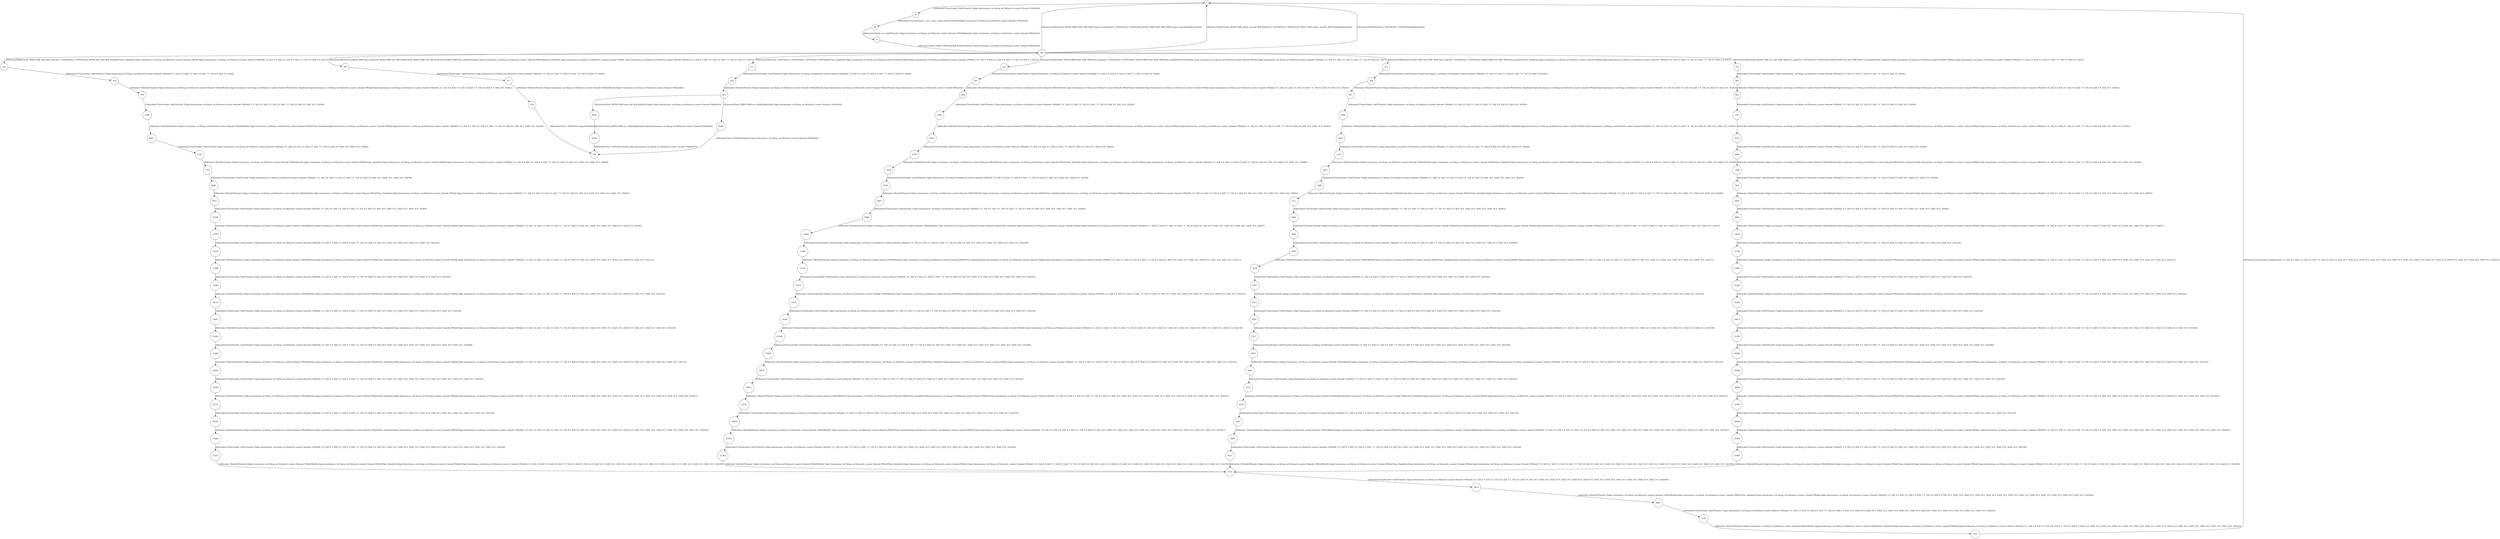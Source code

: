digraph G {
  0 [shape=circle, ];
  11 [shape=circle, ];
  20 [shape=circle, ];
  77 [shape=circle, ];
  169 [shape=circle, ];
  248 [shape=circle, ];
  303 [shape=circle, ];
  306 [shape=circle, ];
  311 [shape=circle, ];
  312 [shape=circle, ];
  313 [shape=circle, ];
  315 [shape=circle, ];
  464 [shape=circle, ];
  554 [shape=circle, ];
  557 [shape=circle, ];
  562 [shape=circle, ];
  563 [shape=circle, ];
  564 [shape=circle, ];
  661 [shape=circle, ];
  662 [shape=circle, ];
  783 [shape=circle, ];
  818 [shape=circle, ];
  855 [shape=circle, ];
  888 [shape=circle, ];
  1094 [shape=circle, ];
  1113 [shape=circle, ];
  1388 [shape=circle, ];
  1981 [shape=circle, ];
  2203 [shape=circle, ];
  2335 [shape=circle, ];
  2457 [shape=circle, ];
  2589 [shape=circle, ];
  2711 [shape=circle, ];
  2843 [shape=circle, ];
  2965 [shape=circle, ];
  3097 [shape=circle, ];
  3219 [shape=circle, ];
  3351 [shape=circle, ];
  3473 [shape=circle, ];
  3605 [shape=circle, ];
  3727 [shape=circle, ];
  3859 [shape=circle, ];
  3981 [shape=circle, ];
  4113 [shape=circle, ];
  4235 [shape=circle, ];
  4367 [shape=circle, ];
  4489 [shape=circle, ];
  4621 [shape=circle, ];
  4743 [shape=circle, ];
  4875 [shape=circle, ];
  4997 [shape=circle, ];
  5129 [shape=circle, ];
  5251 [shape=circle, ];
  6541 [shape=circle, ];
  6574 [shape=circle, ];
  6607 [shape=circle, ];
  6729 [shape=circle, ];
  6959 [shape=circle, ];
  7189 [shape=circle, ];
  7414 [shape=circle, ];
  7446 [shape=circle, ];
  7478 [shape=circle, ];
  7620 [shape=circle, ];
  7843 [shape=circle, ];
  8066 [shape=circle, ];
  8284 [shape=circle, ];
  8289 [shape=circle, ];
  9467 [shape=circle, ];
  9499 [shape=circle, ];
  9531 [shape=circle, ];
  9688 [shape=circle, ];
  9942 [shape=circle, ];
  10196 [shape=circle, ];
  11974 [shape=circle, ];
  12006 [shape=circle, ];
  12038 [shape=circle, ];
  12210 [shape=circle, ];
  12495 [shape=circle, ];
  12780 [shape=circle, ];
  13064 [shape=circle, ];
  13096 [shape=circle, ];
  13128 [shape=circle, ];
  13300 [shape=circle, ];
  13585 [shape=circle, ];
  13870 [shape=circle, ];
  14151 [shape=circle, ];
  14183 [shape=circle, ];
  14215 [shape=circle, ];
  14387 [shape=circle, ];
  14672 [shape=circle, ];
  14957 [shape=circle, ];
  15262 [shape=circle, ];
  15294 [shape=circle, ];
  15326 [shape=circle, ];
  15498 [shape=circle, ];
  15783 [shape=circle, ];
  16068 [shape=circle, ];
  16351 [shape=circle, ];
  18505 [shape=circle, ];
  18537 [shape=circle, ];
  18569 [shape=circle, ];
  18756 [shape=circle, ];
  19072 [shape=circle, ];
  19388 [shape=circle, ];
  19725 [shape=circle, ];
  19757 [shape=circle, ];
  19789 [shape=circle, ];
  19976 [shape=circle, ];
  20292 [shape=circle, ];
  20608 [shape=circle, ];
  21002 [shape=circle, ];
  21034 [shape=circle, ];
  21066 [shape=circle, ];
  21253 [shape=circle, ];
  21569 [shape=circle, ];
  21885 [shape=circle, ];
  
  
  0 -> 11 [label="((IAttacker(CTimerEnable 3))(((OTime((k 16)(gie false)(umem_val 0)(reg_val 0)(timerA_counter 0)(mode UM))))()8))",
           ];
  11 -> 20 [label="((IAttacker(CCreateEncl(enc_s enc_e data_s data_e)))(((OTime((k 648)(gie true)(umem_val 0)(reg_val 0)(timerA_counter 0)(mode UM))))()18))",
            ];
  20 -> 77 [label="((IAttacker(CJmpIn enc_s))(((OTime((k 18)(gie true)(umem_val 0)(reg_val 0)(timerA_counter 0)(mode UM)))(OJmpIn((k 3)(gie true)(umem_val 0)(reg_val 0)(timerA_counter 2)(mode PM))))()23))",
            ];
  77 -> 169 [label="((IEnclave(CInst(I_CMP(S_IMM 0)(D_R(R 4)))))(((OTime((k 1)(gie true)(umem_val 0)(reg_val 0)(timerA_counter 3)(mode PM))))()24))",
             ];
  169 -> 0 [label="((IEnclave(CIfZ(((CInst(I_MOV(S_IMM 42)(D_AMP_MEM unprot_mem)))(CInst I_NOP))((CInst I_NOP)(CInst(I_MOV(S_IMM 42)(D_AMP_MEM unprot_mem)))))))((OReset)()24))",
            ];
  169 -> 0 [label="((IEnclave(CIfZ(((CInst(I_MOV(S_AMP unprot_mem)(D_R(R 8))))(CInst I_NOP))((CInst I_NOP)(CInst(I_MOV(S_AMP unprot_mem)(D_R(R 8))))))))((OReset)()24))",
            ];
  169 -> 0 [label="((IEnclave(CIfZ((CRst(CInst I_NOP))((CInst I_NOP)CRst))))((OReset)()24))",
            ];
  169 -> 303 [label="((IEnclave(CIfZ(((CInst(I_MOV(S_R(R 5))(D_R(R 5))))(CInst I_NOP))((CInst I_NOP)(CInst(I_MOV(S_R(R 5))(D_R(R 5))))))))(((OTime_Handle((k 3)(gie true)(umem_val 0)(reg_val 0)(timerA_counter 0)(mode PM))((k 9)(gie false)(umem_val 0)(reg_val 0)(timerA_counter 3)(mode UM))))((S_3 E_3)(S_4 E_4)(S_5 E_5)(S_6 E_6)(S_7 E_7)(S_8 E_8)(S_9 E_9))27))",
              ];
  169 -> 306 [label="((IEnclave(CIfZ(((CInst(I_JMP(S_IMM data_s)))(CInst(I_ADD(S_IMM 1)(D_R(R 4)))))((CInst(I_ADD(S_IMM 1)(D_R(R 4))))(CInst(I_JMP(S_IMM data_s)))))))(((OTime((k 2)(gie true)(umem_val 0)(reg_val 0)(timerA_counter 5)(mode PM)))(OJmpOut_Handle((k 3)(gie true)(umem_val 0)(reg_val 0)(timerA_counter 2)(mode UM))((k 7)(gie false)(umem_val 0)(reg_val 0)(timerA_counter 3)(mode UM))))((S_3 E_3)(S_4 E_4)(S_5 E_5)(S_6 E_6)(S_7 E_7)(S_8 E_8)(S_9 E_9))27))",
              ];
  169 -> 311 [label="((IEnclave(CIfZ(((CInst I_DINT)(CInst I_NOP))((CInst I_NOP)(CInst I_DINT)))))(((OTime_Handle((k 3)(gie true)(umem_val 0)(reg_val 0)(timerA_counter 0)(mode PM))((k 9)(gie false)(umem_val 0)(reg_val 0)(timerA_counter 3)(mode UM))))((S_3 E_3)(S_4 E_4)(S_5 E_5)(S_6 E_6)(S_7 E_7)(S_8 E_8)(S_9 E_9))27))",
              ];
  169 -> 312 [label="((IEnclave(CIfZ(((CInst(I_MOV(S_IMM 42)(D_AMP_MEM data_s)))(CInst I_NOP))((CInst I_NOP)(CInst(I_MOV(S_IMM 42)(D_AMP_MEM data_s)))))))(((OTime_Handle((k 7)(gie true)(umem_val 0)(reg_val 0)(timerA_counter 4)(mode PM))((k 5)(gie false)(umem_val 0)(reg_val 0)(timerA_counter 3)(mode UM))))((S_3 E_3)(S_4 E_4)(S_5 E_5)(S_6 E_6)(S_7 E_7)(S_8 E_8)(S_9 E_9))27))",
              ];
  169 -> 313 [label="((IEnclave(CIfZ(((CInst(I_ADD(S_IMM 1)(D_AMP_MEM data_s)))(CInst I_NOP))((CInst I_NOP)(CInst(I_ADD(S_IMM 1)(D_AMP_MEM data_s)))))))(((OTime_Handle((k 6)(gie true)(umem_val 0)(reg_val 0)(timerA_counter 3)(mode PM))((k 6)(gie false)(umem_val 0)(reg_val 0)(timerA_counter 3)(mode UM))))((S_3 E_3)(S_4 E_4)(S_5 E_5)(S_6 E_6)(S_7 E_7)(S_8 E_8)(S_9 E_9))27))",
              ];
  169 -> 315 [label="((IEnclave(CIfZ(((CInst(I_MOV(S_AMP enc_s)(D_AMP_MEM enc_s)))(CInst I_NOP))((CInst I_NOP)(CInst(I_MOV(S_AMP enc_s)(D_AMP_MEM enc_s)))))))(((OTime_Handle((k 9)(gie true)(umem_val 0)(reg_val 0)(timerA_counter 0)(mode PM))((k 3)(gie false)(umem_val 0)(reg_val 0)(timerA_counter 3)(mode UM))))((S_3 E_3)(S_4 E_4)(S_5 E_5)(S_6 E_6)(S_7 E_7)(S_8 E_8)(S_9 E_9))27))",
              ];
  303 -> 554 [label="((IAttacker(CTimerEnable 1))(((OTime((k 15)(gie false)(umem_val 0)(reg_val 0)(timerA_counter 0)(mode UM))))((S_3 E_3)(S_4 E_4)(S_5 E_5)(S_6 E_6)(S_7 E_7)(S_8 E_8)(S_9 E_9))36))",
              ];
  306 -> 557 [label="((IAttacker(CTimerEnable 1))(((OTime((k 15)(gie false)(umem_val 0)(reg_val 0)(timerA_counter 0)(mode UM))))((S_3 E_3)(S_4 E_4)(S_5 E_5)(S_6 E_6)(S_7 E_7)(S_8 E_8)(S_9 E_9))36))",
              ];
  311 -> 562 [label="((IAttacker(CTimerEnable 1))(((OTime((k 15)(gie false)(umem_val 0)(reg_val 0)(timerA_counter 0)(mode UM))))((S_3 E_3)(S_4 E_4)(S_5 E_5)(S_6 E_6)(S_7 E_7)(S_8 E_8)(S_9 E_9))36))",
              ];
  312 -> 563 [label="((IAttacker(CTimerEnable 1))(((OTime((k 15)(gie false)(umem_val 0)(reg_val 0)(timerA_counter 0)(mode UM))))((S_3 E_3)(S_4 E_4)(S_5 E_5)(S_6 E_6)(S_7 E_7)(S_8 E_8)(S_9 E_9))36))",
              ];
  313 -> 564 [label="((IAttacker(CTimerEnable 1))(((OTime((k 15)(gie false)(umem_val 0)(reg_val 0)(timerA_counter 0)(mode UM))))((S_3 E_3)(S_4 E_4)(S_5 E_5)(S_6 E_6)(S_7 E_7)(S_8 E_8)(S_9 E_9))36))",
              ];
  315 -> 464 [label="((IAttacker(CTimerEnable 1))(((OTime((k 15)(gie false)(umem_val 0)(reg_val 0)(timerA_counter 0)(mode UM))))((S_3 E_3)(S_4 E_4)(S_5 E_5)(S_6 E_6)(S_7 E_7)(S_8 E_8)(S_9 E_9))36))",
              ];
  464 -> 662 [label="((IAttacker CReti)(((OTime((k 14)(gie true)(umem_val 0)(reg_val 0)(timerA_counter 0)(mode UM)))(OReti((k 9)(gie true)(umem_val 0)(reg_val 0)(timerA_counter 0)(mode PM)))(OTime_Handle((k 0)(gie false)(umem_val 0)(reg_val 0)(timerA_counter 1)(mode PM))((k 3)(gie false)(umem_val 0)(reg_val 0)(timerA_counter 1)(mode UM))))((S_3 E_3)(S_4 E_4)(S_5 E_5)(S_6 E_6)(S_7 E_7)(S_8 E_8)(S_9 E_9)(S_16 E_16))41))",
              ];
  554 -> 783 [label="((IAttacker CReti)(((OTime((k 14)(gie true)(umem_val 0)(reg_val 0)(timerA_counter 0)(mode UM)))(OReti((k 3)(gie true)(umem_val 0)(reg_val 0)(timerA_counter 0)(mode PM)))(OTime_Handle((k 0)(gie false)(umem_val 0)(reg_val 0)(timerA_counter 1)(mode PM))((k 9)(gie false)(umem_val 0)(reg_val 0)(timerA_counter 1)(mode UM))))((S_3 E_3)(S_4 E_4)(S_5 E_5)(S_6 E_6)(S_7 E_7)(S_8 E_8)(S_9 E_9)(S_16 E_16))41))",
              ];
  557 -> 818 [label="((IAttacker CReti)(((OTime((k 14)(gie true)(umem_val 0)(reg_val 0)(timerA_counter 0)(mode UM)))(OReti((k 5)(gie true)(umem_val 0)(reg_val 0)(timerA_counter 0)(mode UM))))()40))",
              ];
  562 -> 855 [label="((IAttacker CReti)(((OTime((k 14)(gie true)(umem_val 0)(reg_val 0)(timerA_counter 0)(mode UM)))(OReti((k 3)(gie false)(umem_val 0)(reg_val 0)(timerA_counter 0)(mode PM)))(OTime((k 3)(gie false)(umem_val 0)(reg_val 0)(timerA_counter 1)(mode PM))))()42))",
              ];
  563 -> 888 [label="((IAttacker CReti)(((OTime((k 14)(gie true)(umem_val 0)(reg_val 0)(timerA_counter 0)(mode UM)))(OReti((k 7)(gie true)(umem_val 0)(reg_val 0)(timerA_counter 0)(mode PM)))(OTime_Handle((k 0)(gie false)(umem_val 0)(reg_val 0)(timerA_counter 1)(mode PM))((k 5)(gie false)(umem_val 0)(reg_val 0)(timerA_counter 1)(mode UM))))((S_3 E_3)(S_4 E_4)(S_5 E_5)(S_6 E_6)(S_7 E_7)(S_8 E_8)(S_9 E_9)(S_16 E_16))41))",
              ];
  564 -> 661 [label="((IAttacker CReti)(((OTime((k 14)(gie true)(umem_val 0)(reg_val 0)(timerA_counter 0)(mode UM)))(OReti((k 6)(gie true)(umem_val 0)(reg_val 0)(timerA_counter 1)(mode PM)))(OTime_Handle((k 0)(gie false)(umem_val 0)(reg_val 0)(timerA_counter 1)(mode PM))((k 6)(gie false)(umem_val 0)(reg_val 0)(timerA_counter 1)(mode UM))))((S_3 E_3)(S_4 E_4)(S_5 E_5)(S_6 E_6)(S_7 E_7)(S_8 E_8)(S_9 E_9)(S_16 E_16))41))",
              ];
  661 -> 1094 [label="((IAttacker(CTimerEnable 1))(((OTime((k 15)(gie false)(umem_val 0)(reg_val 0)(timerA_counter 0)(mode UM))))((S_3 E_3)(S_4 E_4)(S_5 E_5)(S_6 E_6)(S_7 E_7)(S_8 E_8)(S_9 E_9)(S_16 E_16))50))",
               ];
  662 -> 1113 [label="((IAttacker(CTimerEnable 1))(((OTime((k 15)(gie false)(umem_val 0)(reg_val 0)(timerA_counter 0)(mode UM))))((S_3 E_3)(S_4 E_4)(S_5 E_5)(S_6 E_6)(S_7 E_7)(S_8 E_8)(S_9 E_9)(S_16 E_16))50))",
               ];
  783 -> 1388 [label="((IAttacker(CTimerEnable 1))(((OTime((k 15)(gie false)(umem_val 0)(reg_val 0)(timerA_counter 0)(mode UM))))((S_3 E_3)(S_4 E_4)(S_5 E_5)(S_6 E_6)(S_7 E_7)(S_8 E_8)(S_9 E_9)(S_16 E_16))50))",
               ];
  818 -> 248 [label="((IAttacker(CInst I_NOP))((OUnsupported)()40))", ];
  855 -> 8284 [label="((IEnclave(CInst(I_MOV(S_AMP data_s)(D_R(R 4)))))(((OTime((k 3)(gie false)(umem_val 0)(reg_val 0)(timerA_counter 0)(mode PM))))()43))",
               ];
  855 -> 8289 [label="((IEnclave(CInst(I_JMP(S_IMM enc_e))))(((OJmpOut((k 3)(gie false)(umem_val 0)(reg_val 0)(timerA_counter 0)(mode UM))))()43))",
               ];
  888 -> 1981 [label="((IAttacker(CTimerEnable 1))(((OTime((k 15)(gie false)(umem_val 0)(reg_val 0)(timerA_counter 0)(mode UM))))((S_3 E_3)(S_4 E_4)(S_5 E_5)(S_6 E_6)(S_7 E_7)(S_8 E_8)(S_9 E_9)(S_16 E_16))50))",
               ];
  1094 -> 2203 [label="((IAttacker CReti)(((OTime((k 14)(gie true)(umem_val 0)(reg_val 0)(timerA_counter 0)(mode UM)))(OReti((k 6)(gie true)(umem_val 0)(reg_val 0)(timerA_counter 1)(mode PM)))(OTime_Handle((k 0)(gie false)(umem_val 0)(reg_val 0)(timerA_counter 1)(mode PM))((k 6)(gie false)(umem_val 0)(reg_val 0)(timerA_counter 1)(mode UM))))((S_3 E_3)(S_4 E_4)(S_5 E_5)(S_6 E_6)(S_7 E_7)(S_8 E_8)(S_9 E_9)(S_16 E_16)(S_16 E_16))55))",
                ];
  1113 -> 6574 [label="((IAttacker CReti)(((OTime((k 14)(gie true)(umem_val 0)(reg_val 0)(timerA_counter 0)(mode UM)))(OReti((k 9)(gie true)(umem_val 0)(reg_val 0)(timerA_counter 0)(mode PM)))(OTime_Handle((k 0)(gie false)(umem_val 0)(reg_val 0)(timerA_counter 1)(mode PM))((k 3)(gie false)(umem_val 0)(reg_val 0)(timerA_counter 1)(mode UM))))((S_3 E_3)(S_4 E_4)(S_5 E_5)(S_6 E_6)(S_7 E_7)(S_8 E_8)(S_9 E_9)(S_16 E_16)(S_16 E_16))55))",
                ];
  1388 -> 6607 [label="((IAttacker CReti)(((OTime((k 14)(gie true)(umem_val 0)(reg_val 0)(timerA_counter 0)(mode UM)))(OReti((k 3)(gie true)(umem_val 0)(reg_val 0)(timerA_counter 0)(mode PM)))(OTime_Handle((k 0)(gie false)(umem_val 0)(reg_val 0)(timerA_counter 1)(mode PM))((k 9)(gie false)(umem_val 0)(reg_val 0)(timerA_counter 1)(mode UM))))((S_3 E_3)(S_4 E_4)(S_5 E_5)(S_6 E_6)(S_7 E_7)(S_8 E_8)(S_9 E_9)(S_16 E_16)(S_16 E_16))55))",
                ];
  1981 -> 6541 [label="((IAttacker CReti)(((OTime((k 14)(gie true)(umem_val 0)(reg_val 0)(timerA_counter 0)(mode UM)))(OReti((k 7)(gie true)(umem_val 0)(reg_val 0)(timerA_counter 0)(mode PM)))(OTime_Handle((k 0)(gie false)(umem_val 0)(reg_val 0)(timerA_counter 1)(mode PM))((k 5)(gie false)(umem_val 0)(reg_val 0)(timerA_counter 1)(mode UM))))((S_3 E_3)(S_4 E_4)(S_5 E_5)(S_6 E_6)(S_7 E_7)(S_8 E_8)(S_9 E_9)(S_16 E_16)(S_16 E_16))55))",
                ];
  2203 -> 2335 [label="((IAttacker(CTimerEnable 1))(((OTime((k 15)(gie false)(umem_val 0)(reg_val 0)(timerA_counter 0)(mode UM))))((S_3 E_3)(S_4 E_4)(S_5 E_5)(S_6 E_6)(S_7 E_7)(S_8 E_8)(S_9 E_9)(S_16 E_16)(S_16 E_16))64))",
                ];
  2335 -> 2457 [label="((IAttacker CReti)(((OTime((k 14)(gie true)(umem_val 0)(reg_val 0)(timerA_counter 0)(mode UM)))(OReti((k 6)(gie true)(umem_val 0)(reg_val 0)(timerA_counter 1)(mode PM)))(OTime_Handle((k 0)(gie false)(umem_val 0)(reg_val 0)(timerA_counter 1)(mode PM))((k 6)(gie false)(umem_val 0)(reg_val 0)(timerA_counter 1)(mode UM))))((S_3 E_3)(S_4 E_4)(S_5 E_5)(S_6 E_6)(S_7 E_7)(S_8 E_8)(S_9 E_9)(S_16 E_16)(S_16 E_16)(S_16 E_16))69))",
                ];
  2457 -> 2589 [label="((IAttacker(CTimerEnable 1))(((OTime((k 15)(gie false)(umem_val 0)(reg_val 0)(timerA_counter 0)(mode UM))))((S_3 E_3)(S_4 E_4)(S_5 E_5)(S_6 E_6)(S_7 E_7)(S_8 E_8)(S_9 E_9)(S_16 E_16)(S_16 E_16)(S_16 E_16))78))",
                ];
  2589 -> 2711 [label="((IAttacker CReti)(((OTime((k 14)(gie true)(umem_val 0)(reg_val 0)(timerA_counter 0)(mode UM)))(OReti((k 6)(gie true)(umem_val 0)(reg_val 0)(timerA_counter 1)(mode PM)))(OTime_Handle((k 0)(gie false)(umem_val 0)(reg_val 0)(timerA_counter 1)(mode PM))((k 6)(gie false)(umem_val 0)(reg_val 0)(timerA_counter 1)(mode UM))))((S_3 E_3)(S_4 E_4)(S_5 E_5)(S_6 E_6)(S_7 E_7)(S_8 E_8)(S_9 E_9)(S_16 E_16)(S_16 E_16)(S_16 E_16)(S_16 E_16))83))",
                ];
  2711 -> 2843 [label="((IAttacker(CTimerEnable 1))(((OTime((k 15)(gie false)(umem_val 0)(reg_val 0)(timerA_counter 0)(mode UM))))((S_3 E_3)(S_4 E_4)(S_5 E_5)(S_6 E_6)(S_7 E_7)(S_8 E_8)(S_9 E_9)(S_16 E_16)(S_16 E_16)(S_16 E_16)(S_16 E_16))92))",
                ];
  2843 -> 2965 [label="((IAttacker CReti)(((OTime((k 14)(gie true)(umem_val 0)(reg_val 0)(timerA_counter 0)(mode UM)))(OReti((k 6)(gie true)(umem_val 0)(reg_val 0)(timerA_counter 1)(mode PM)))(OTime_Handle((k 0)(gie false)(umem_val 0)(reg_val 0)(timerA_counter 1)(mode PM))((k 6)(gie false)(umem_val 0)(reg_val 0)(timerA_counter 1)(mode UM))))((S_3 E_3)(S_4 E_4)(S_5 E_5)(S_6 E_6)(S_7 E_7)(S_8 E_8)(S_9 E_9)(S_16 E_16)(S_16 E_16)(S_16 E_16)(S_16 E_16)(S_16 E_16))97))",
                ];
  2965 -> 3097 [label="((IAttacker(CTimerEnable 1))(((OTime((k 15)(gie false)(umem_val 0)(reg_val 0)(timerA_counter 0)(mode UM))))((S_3 E_3)(S_4 E_4)(S_5 E_5)(S_6 E_6)(S_7 E_7)(S_8 E_8)(S_9 E_9)(S_16 E_16)(S_16 E_16)(S_16 E_16)(S_16 E_16)(S_16 E_16))106))",
                ];
  3097 -> 3219 [label="((IAttacker CReti)(((OTime((k 14)(gie true)(umem_val 0)(reg_val 0)(timerA_counter 0)(mode UM)))(OReti((k 6)(gie true)(umem_val 0)(reg_val 0)(timerA_counter 1)(mode PM)))(OTime_Handle((k 0)(gie false)(umem_val 0)(reg_val 0)(timerA_counter 1)(mode PM))((k 6)(gie false)(umem_val 0)(reg_val 0)(timerA_counter 1)(mode UM))))((S_3 E_3)(S_4 E_4)(S_5 E_5)(S_6 E_6)(S_7 E_7)(S_8 E_8)(S_9 E_9)(S_16 E_16)(S_16 E_16)(S_16 E_16)(S_16 E_16)(S_16 E_16)(S_16 E_16))111))",
                ];
  3219 -> 3351 [label="((IAttacker(CTimerEnable 1))(((OTime((k 15)(gie false)(umem_val 0)(reg_val 0)(timerA_counter 0)(mode UM))))((S_3 E_3)(S_4 E_4)(S_5 E_5)(S_6 E_6)(S_7 E_7)(S_8 E_8)(S_9 E_9)(S_16 E_16)(S_16 E_16)(S_16 E_16)(S_16 E_16)(S_16 E_16)(S_16 E_16))120))",
                ];
  3351 -> 3473 [label="((IAttacker CReti)(((OTime((k 14)(gie true)(umem_val 0)(reg_val 0)(timerA_counter 0)(mode UM)))(OReti((k 6)(gie true)(umem_val 0)(reg_val 0)(timerA_counter 1)(mode PM)))(OTime_Handle((k 0)(gie false)(umem_val 0)(reg_val 0)(timerA_counter 1)(mode PM))((k 6)(gie false)(umem_val 0)(reg_val 0)(timerA_counter 1)(mode UM))))((S_3 E_3)(S_4 E_4)(S_5 E_5)(S_6 E_6)(S_7 E_7)(S_8 E_8)(S_9 E_9)(S_16 E_16)(S_16 E_16)(S_16 E_16)(S_16 E_16)(S_16 E_16)(S_16 E_16)(S_16 E_16))125))",
                ];
  3473 -> 3605 [label="((IAttacker(CTimerEnable 1))(((OTime((k 15)(gie false)(umem_val 0)(reg_val 0)(timerA_counter 0)(mode UM))))((S_3 E_3)(S_4 E_4)(S_5 E_5)(S_6 E_6)(S_7 E_7)(S_8 E_8)(S_9 E_9)(S_16 E_16)(S_16 E_16)(S_16 E_16)(S_16 E_16)(S_16 E_16)(S_16 E_16)(S_16 E_16))134))",
                ];
  3605 -> 3727 [label="((IAttacker CReti)(((OTime((k 14)(gie true)(umem_val 0)(reg_val 0)(timerA_counter 0)(mode UM)))(OReti((k 6)(gie true)(umem_val 0)(reg_val 0)(timerA_counter 1)(mode PM)))(OTime_Handle((k 0)(gie false)(umem_val 0)(reg_val 0)(timerA_counter 1)(mode PM))((k 6)(gie false)(umem_val 0)(reg_val 0)(timerA_counter 1)(mode UM))))((S_3 E_3)(S_4 E_4)(S_5 E_5)(S_6 E_6)(S_7 E_7)(S_8 E_8)(S_9 E_9)(S_16 E_16)(S_16 E_16)(S_16 E_16)(S_16 E_16)(S_16 E_16)(S_16 E_16)(S_16 E_16)(S_16 E_16))139))",
                ];
  3727 -> 3859 [label="((IAttacker(CTimerEnable 1))(((OTime((k 15)(gie false)(umem_val 0)(reg_val 0)(timerA_counter 0)(mode UM))))((S_3 E_3)(S_4 E_4)(S_5 E_5)(S_6 E_6)(S_7 E_7)(S_8 E_8)(S_9 E_9)(S_16 E_16)(S_16 E_16)(S_16 E_16)(S_16 E_16)(S_16 E_16)(S_16 E_16)(S_16 E_16)(S_16 E_16))148))",
                ];
  3859 -> 3981 [label="((IAttacker CReti)(((OTime((k 14)(gie true)(umem_val 0)(reg_val 0)(timerA_counter 0)(mode UM)))(OReti((k 6)(gie true)(umem_val 0)(reg_val 0)(timerA_counter 1)(mode PM)))(OTime_Handle((k 0)(gie false)(umem_val 0)(reg_val 0)(timerA_counter 1)(mode PM))((k 6)(gie false)(umem_val 0)(reg_val 0)(timerA_counter 1)(mode UM))))((S_3 E_3)(S_4 E_4)(S_5 E_5)(S_6 E_6)(S_7 E_7)(S_8 E_8)(S_9 E_9)(S_16 E_16)(S_16 E_16)(S_16 E_16)(S_16 E_16)(S_16 E_16)(S_16 E_16)(S_16 E_16)(S_16 E_16)(S_16 E_16))153))",
                ];
  3981 -> 4113 [label="((IAttacker(CTimerEnable 1))(((OTime((k 15)(gie false)(umem_val 0)(reg_val 0)(timerA_counter 0)(mode UM))))((S_3 E_3)(S_4 E_4)(S_5 E_5)(S_6 E_6)(S_7 E_7)(S_8 E_8)(S_9 E_9)(S_16 E_16)(S_16 E_16)(S_16 E_16)(S_16 E_16)(S_16 E_16)(S_16 E_16)(S_16 E_16)(S_16 E_16)(S_16 E_16))162))",
                ];
  4113 -> 4235 [label="((IAttacker CReti)(((OTime((k 14)(gie true)(umem_val 0)(reg_val 0)(timerA_counter 0)(mode UM)))(OReti((k 6)(gie true)(umem_val 0)(reg_val 0)(timerA_counter 1)(mode PM)))(OTime_Handle((k 0)(gie false)(umem_val 0)(reg_val 0)(timerA_counter 1)(mode PM))((k 6)(gie false)(umem_val 0)(reg_val 0)(timerA_counter 1)(mode UM))))((S_3 E_3)(S_4 E_4)(S_5 E_5)(S_6 E_6)(S_7 E_7)(S_8 E_8)(S_9 E_9)(S_16 E_16)(S_16 E_16)(S_16 E_16)(S_16 E_16)(S_16 E_16)(S_16 E_16)(S_16 E_16)(S_16 E_16)(S_16 E_16)(S_16 E_16))167))",
                ];
  4235 -> 4367 [label="((IAttacker(CTimerEnable 1))(((OTime((k 15)(gie false)(umem_val 0)(reg_val 0)(timerA_counter 0)(mode UM))))((S_3 E_3)(S_4 E_4)(S_5 E_5)(S_6 E_6)(S_7 E_7)(S_8 E_8)(S_9 E_9)(S_16 E_16)(S_16 E_16)(S_16 E_16)(S_16 E_16)(S_16 E_16)(S_16 E_16)(S_16 E_16)(S_16 E_16)(S_16 E_16)(S_16 E_16))176))",
                ];
  4367 -> 4489 [label="((IAttacker CReti)(((OTime((k 14)(gie true)(umem_val 0)(reg_val 0)(timerA_counter 0)(mode UM)))(OReti((k 6)(gie true)(umem_val 0)(reg_val 0)(timerA_counter 1)(mode PM)))(OTime_Handle((k 0)(gie false)(umem_val 0)(reg_val 0)(timerA_counter 1)(mode PM))((k 6)(gie false)(umem_val 0)(reg_val 0)(timerA_counter 1)(mode UM))))((S_3 E_3)(S_4 E_4)(S_5 E_5)(S_6 E_6)(S_7 E_7)(S_8 E_8)(S_9 E_9)(S_16 E_16)(S_16 E_16)(S_16 E_16)(S_16 E_16)(S_16 E_16)(S_16 E_16)(S_16 E_16)(S_16 E_16)(S_16 E_16)(S_16 E_16)(S_16 E_16))181))",
                ];
  4489 -> 4621 [label="((IAttacker(CTimerEnable 1))(((OTime((k 15)(gie false)(umem_val 0)(reg_val 0)(timerA_counter 0)(mode UM))))((S_3 E_3)(S_4 E_4)(S_5 E_5)(S_6 E_6)(S_7 E_7)(S_8 E_8)(S_9 E_9)(S_16 E_16)(S_16 E_16)(S_16 E_16)(S_16 E_16)(S_16 E_16)(S_16 E_16)(S_16 E_16)(S_16 E_16)(S_16 E_16)(S_16 E_16)(S_16 E_16))190))",
                ];
  4621 -> 4743 [label="((IAttacker CReti)(((OTime((k 14)(gie true)(umem_val 0)(reg_val 0)(timerA_counter 0)(mode UM)))(OReti((k 6)(gie true)(umem_val 0)(reg_val 0)(timerA_counter 1)(mode PM)))(OTime_Handle((k 0)(gie false)(umem_val 0)(reg_val 0)(timerA_counter 1)(mode PM))((k 6)(gie false)(umem_val 0)(reg_val 0)(timerA_counter 1)(mode UM))))((S_3 E_3)(S_4 E_4)(S_5 E_5)(S_6 E_6)(S_7 E_7)(S_8 E_8)(S_9 E_9)(S_16 E_16)(S_16 E_16)(S_16 E_16)(S_16 E_16)(S_16 E_16)(S_16 E_16)(S_16 E_16)(S_16 E_16)(S_16 E_16)(S_16 E_16)(S_16 E_16)(S_16 E_16))195))",
                ];
  4743 -> 4875 [label="((IAttacker(CTimerEnable 1))(((OTime((k 15)(gie false)(umem_val 0)(reg_val 0)(timerA_counter 0)(mode UM))))((S_3 E_3)(S_4 E_4)(S_5 E_5)(S_6 E_6)(S_7 E_7)(S_8 E_8)(S_9 E_9)(S_16 E_16)(S_16 E_16)(S_16 E_16)(S_16 E_16)(S_16 E_16)(S_16 E_16)(S_16 E_16)(S_16 E_16)(S_16 E_16)(S_16 E_16)(S_16 E_16)(S_16 E_16))204))",
                ];
  4875 -> 4997 [label="((IAttacker CReti)(((OTime((k 14)(gie true)(umem_val 0)(reg_val 0)(timerA_counter 0)(mode UM)))(OReti((k 6)(gie true)(umem_val 0)(reg_val 0)(timerA_counter 1)(mode PM)))(OTime_Handle((k 0)(gie false)(umem_val 0)(reg_val 0)(timerA_counter 1)(mode PM))((k 6)(gie false)(umem_val 0)(reg_val 0)(timerA_counter 1)(mode UM))))((S_3 E_3)(S_4 E_4)(S_5 E_5)(S_6 E_6)(S_7 E_7)(S_8 E_8)(S_9 E_9)(S_16 E_16)(S_16 E_16)(S_16 E_16)(S_16 E_16)(S_16 E_16)(S_16 E_16)(S_16 E_16)(S_16 E_16)(S_16 E_16)(S_16 E_16)(S_16 E_16)(S_16 E_16)(S_16 E_16))209))",
                ];
  4997 -> 5129 [label="((IAttacker(CTimerEnable 1))(((OTime((k 15)(gie false)(umem_val 0)(reg_val 0)(timerA_counter 0)(mode UM))))((S_3 E_3)(S_4 E_4)(S_5 E_5)(S_6 E_6)(S_7 E_7)(S_8 E_8)(S_9 E_9)(S_16 E_16)(S_16 E_16)(S_16 E_16)(S_16 E_16)(S_16 E_16)(S_16 E_16)(S_16 E_16)(S_16 E_16)(S_16 E_16)(S_16 E_16)(S_16 E_16)(S_16 E_16)(S_16 E_16))218))",
                ];
  5129 -> 5251 [label="((IAttacker CReti)(((OTime((k 14)(gie true)(umem_val 0)(reg_val 0)(timerA_counter 0)(mode UM)))(OReti((k 6)(gie true)(umem_val 0)(reg_val 0)(timerA_counter 1)(mode PM)))(OTime_Handle((k 0)(gie false)(umem_val 0)(reg_val 0)(timerA_counter 1)(mode PM))((k 6)(gie false)(umem_val 0)(reg_val 0)(timerA_counter 1)(mode UM))))((S_3 E_3)(S_4 E_4)(S_5 E_5)(S_6 E_6)(S_7 E_7)(S_8 E_8)(S_9 E_9)(S_16 E_16)(S_16 E_16)(S_16 E_16)(S_16 E_16)(S_16 E_16)(S_16 E_16)(S_16 E_16)(S_16 E_16)(S_16 E_16)(S_16 E_16)(S_16 E_16)(S_16 E_16)(S_16 E_16)(S_16 E_16))223))",
                ];
  5251 -> 0 [label="((IAttacker(CTimerEnable 1))((OReset)((S_3 E_3)(S_4 E_4)(S_5 E_5)(S_6 E_6)(S_7 E_7)(S_8 E_8)(S_9 E_9)(S_16 E_16)(S_16 E_16)(S_16 E_16)(S_16 E_16)(S_16 E_16)(S_16 E_16)(S_16 E_16)(S_16 E_16)(S_16 E_16)(S_16 E_16)(S_16 E_16)(S_16 E_16)(S_16 E_16)(S_16 E_16))223))",
             ];
  6541 -> 6729 [label="((IAttacker(CTimerEnable 1))(((OTime((k 15)(gie false)(umem_val 0)(reg_val 0)(timerA_counter 0)(mode UM))))((S_3 E_3)(S_4 E_4)(S_5 E_5)(S_6 E_6)(S_7 E_7)(S_8 E_8)(S_9 E_9)(S_16 E_16)(S_16 E_16))64))",
                ];
  6574 -> 6959 [label="((IAttacker(CTimerEnable 1))(((OTime((k 15)(gie false)(umem_val 0)(reg_val 0)(timerA_counter 0)(mode UM))))((S_3 E_3)(S_4 E_4)(S_5 E_5)(S_6 E_6)(S_7 E_7)(S_8 E_8)(S_9 E_9)(S_16 E_16)(S_16 E_16))64))",
                ];
  6607 -> 7189 [label="((IAttacker(CTimerEnable 1))(((OTime((k 15)(gie false)(umem_val 0)(reg_val 0)(timerA_counter 0)(mode UM))))((S_3 E_3)(S_4 E_4)(S_5 E_5)(S_6 E_6)(S_7 E_7)(S_8 E_8)(S_9 E_9)(S_16 E_16)(S_16 E_16))64))",
                ];
  6729 -> 7414 [label="((IAttacker CReti)(((OTime((k 14)(gie true)(umem_val 0)(reg_val 0)(timerA_counter 0)(mode UM)))(OReti((k 7)(gie true)(umem_val 0)(reg_val 0)(timerA_counter 0)(mode PM)))(OTime_Handle((k 0)(gie false)(umem_val 0)(reg_val 0)(timerA_counter 1)(mode PM))((k 5)(gie false)(umem_val 0)(reg_val 0)(timerA_counter 1)(mode UM))))((S_3 E_3)(S_4 E_4)(S_5 E_5)(S_6 E_6)(S_7 E_7)(S_8 E_8)(S_9 E_9)(S_16 E_16)(S_16 E_16)(S_16 E_16))69))",
                ];
  6959 -> 7446 [label="((IAttacker CReti)(((OTime((k 14)(gie true)(umem_val 0)(reg_val 0)(timerA_counter 0)(mode UM)))(OReti((k 9)(gie true)(umem_val 0)(reg_val 0)(timerA_counter 0)(mode PM)))(OTime_Handle((k 0)(gie false)(umem_val 0)(reg_val 0)(timerA_counter 1)(mode PM))((k 3)(gie false)(umem_val 0)(reg_val 0)(timerA_counter 1)(mode UM))))((S_3 E_3)(S_4 E_4)(S_5 E_5)(S_6 E_6)(S_7 E_7)(S_8 E_8)(S_9 E_9)(S_16 E_16)(S_16 E_16)(S_16 E_16))69))",
                ];
  7189 -> 7478 [label="((IAttacker CReti)(((OTime((k 14)(gie true)(umem_val 0)(reg_val 0)(timerA_counter 0)(mode UM)))(OReti((k 3)(gie true)(umem_val 0)(reg_val 0)(timerA_counter 0)(mode PM)))(OTime_Handle((k 0)(gie false)(umem_val 0)(reg_val 0)(timerA_counter 1)(mode PM))((k 9)(gie false)(umem_val 0)(reg_val 0)(timerA_counter 1)(mode UM))))((S_3 E_3)(S_4 E_4)(S_5 E_5)(S_6 E_6)(S_7 E_7)(S_8 E_8)(S_9 E_9)(S_16 E_16)(S_16 E_16)(S_16 E_16))69))",
                ];
  7414 -> 7620 [label="((IAttacker(CTimerEnable 1))(((OTime((k 15)(gie false)(umem_val 0)(reg_val 0)(timerA_counter 0)(mode UM))))((S_3 E_3)(S_4 E_4)(S_5 E_5)(S_6 E_6)(S_7 E_7)(S_8 E_8)(S_9 E_9)(S_16 E_16)(S_16 E_16)(S_16 E_16))78))",
                ];
  7446 -> 7843 [label="((IAttacker(CTimerEnable 1))(((OTime((k 15)(gie false)(umem_val 0)(reg_val 0)(timerA_counter 0)(mode UM))))((S_3 E_3)(S_4 E_4)(S_5 E_5)(S_6 E_6)(S_7 E_7)(S_8 E_8)(S_9 E_9)(S_16 E_16)(S_16 E_16)(S_16 E_16))78))",
                ];
  7478 -> 8066 [label="((IAttacker(CTimerEnable 1))(((OTime((k 15)(gie false)(umem_val 0)(reg_val 0)(timerA_counter 0)(mode UM))))((S_3 E_3)(S_4 E_4)(S_5 E_5)(S_6 E_6)(S_7 E_7)(S_8 E_8)(S_9 E_9)(S_16 E_16)(S_16 E_16)(S_16 E_16))78))",
                ];
  7620 -> 9467 [label="((IAttacker CReti)(((OTime((k 14)(gie true)(umem_val 0)(reg_val 0)(timerA_counter 0)(mode UM)))(OReti((k 7)(gie true)(umem_val 0)(reg_val 0)(timerA_counter 0)(mode PM)))(OTime_Handle((k 0)(gie false)(umem_val 0)(reg_val 0)(timerA_counter 1)(mode PM))((k 5)(gie false)(umem_val 0)(reg_val 0)(timerA_counter 1)(mode UM))))((S_3 E_3)(S_4 E_4)(S_5 E_5)(S_6 E_6)(S_7 E_7)(S_8 E_8)(S_9 E_9)(S_16 E_16)(S_16 E_16)(S_16 E_16)(S_16 E_16))83))",
                ];
  7843 -> 9499 [label="((IAttacker CReti)(((OTime((k 14)(gie true)(umem_val 0)(reg_val 0)(timerA_counter 0)(mode UM)))(OReti((k 9)(gie true)(umem_val 0)(reg_val 0)(timerA_counter 0)(mode PM)))(OTime_Handle((k 0)(gie false)(umem_val 0)(reg_val 0)(timerA_counter 1)(mode PM))((k 3)(gie false)(umem_val 0)(reg_val 0)(timerA_counter 1)(mode UM))))((S_3 E_3)(S_4 E_4)(S_5 E_5)(S_6 E_6)(S_7 E_7)(S_8 E_8)(S_9 E_9)(S_16 E_16)(S_16 E_16)(S_16 E_16)(S_16 E_16))83))",
                ];
  8066 -> 9531 [label="((IAttacker CReti)(((OTime((k 14)(gie true)(umem_val 0)(reg_val 0)(timerA_counter 0)(mode UM)))(OReti((k 3)(gie true)(umem_val 0)(reg_val 0)(timerA_counter 0)(mode PM)))(OTime_Handle((k 0)(gie false)(umem_val 0)(reg_val 0)(timerA_counter 1)(mode PM))((k 9)(gie false)(umem_val 0)(reg_val 0)(timerA_counter 1)(mode UM))))((S_3 E_3)(S_4 E_4)(S_5 E_5)(S_6 E_6)(S_7 E_7)(S_8 E_8)(S_9 E_9)(S_16 E_16)(S_16 E_16)(S_16 E_16)(S_16 E_16))83))",
                ];
  8284 -> 16351 [label="((IEnclave(CInst(I_JMP(S_IMM enc_e))))(((OJmpOut((k 3)(gie false)(umem_val 0)(reg_val 0)(timerA_counter 1)(mode UM))))()44))",
                 ];
  8289 -> 248 [label="((IAttacker(CInst I_NOP))(((OTime((k 1)(gie false)(umem_val 0)(reg_val 0)(timerA_counter 0)(mode UM))))()46))",
               ];
  9467 -> 9688 [label="((IAttacker(CTimerEnable 1))(((OTime((k 15)(gie false)(umem_val 0)(reg_val 0)(timerA_counter 0)(mode UM))))((S_3 E_3)(S_4 E_4)(S_5 E_5)(S_6 E_6)(S_7 E_7)(S_8 E_8)(S_9 E_9)(S_16 E_16)(S_16 E_16)(S_16 E_16)(S_16 E_16))92))",
                ];
  9499 -> 9942 [label="((IAttacker(CTimerEnable 1))(((OTime((k 15)(gie false)(umem_val 0)(reg_val 0)(timerA_counter 0)(mode UM))))((S_3 E_3)(S_4 E_4)(S_5 E_5)(S_6 E_6)(S_7 E_7)(S_8 E_8)(S_9 E_9)(S_16 E_16)(S_16 E_16)(S_16 E_16)(S_16 E_16))92))",
                ];
  9531 -> 10196 [label="((IAttacker(CTimerEnable 1))(((OTime((k 15)(gie false)(umem_val 0)(reg_val 0)(timerA_counter 0)(mode UM))))((S_3 E_3)(S_4 E_4)(S_5 E_5)(S_6 E_6)(S_7 E_7)(S_8 E_8)(S_9 E_9)(S_16 E_16)(S_16 E_16)(S_16 E_16)(S_16 E_16))92))",
                 ];
  9688 -> 12006 [label="((IAttacker CReti)(((OTime((k 14)(gie true)(umem_val 0)(reg_val 0)(timerA_counter 0)(mode UM)))(OReti((k 7)(gie true)(umem_val 0)(reg_val 0)(timerA_counter 0)(mode PM)))(OTime_Handle((k 0)(gie false)(umem_val 0)(reg_val 0)(timerA_counter 1)(mode PM))((k 5)(gie false)(umem_val 0)(reg_val 0)(timerA_counter 1)(mode UM))))((S_3 E_3)(S_4 E_4)(S_5 E_5)(S_6 E_6)(S_7 E_7)(S_8 E_8)(S_9 E_9)(S_16 E_16)(S_16 E_16)(S_16 E_16)(S_16 E_16)(S_16 E_16))97))",
                 ];
  9942 -> 12038 [label="((IAttacker CReti)(((OTime((k 14)(gie true)(umem_val 0)(reg_val 0)(timerA_counter 0)(mode UM)))(OReti((k 9)(gie true)(umem_val 0)(reg_val 0)(timerA_counter 0)(mode PM)))(OTime_Handle((k 0)(gie false)(umem_val 0)(reg_val 0)(timerA_counter 1)(mode PM))((k 3)(gie false)(umem_val 0)(reg_val 0)(timerA_counter 1)(mode UM))))((S_3 E_3)(S_4 E_4)(S_5 E_5)(S_6 E_6)(S_7 E_7)(S_8 E_8)(S_9 E_9)(S_16 E_16)(S_16 E_16)(S_16 E_16)(S_16 E_16)(S_16 E_16))97))",
                 ];
  10196 -> 11974 [label="((IAttacker CReti)(((OTime((k 14)(gie true)(umem_val 0)(reg_val 0)(timerA_counter 0)(mode UM)))(OReti((k 3)(gie true)(umem_val 0)(reg_val 0)(timerA_counter 0)(mode PM)))(OTime_Handle((k 0)(gie false)(umem_val 0)(reg_val 0)(timerA_counter 1)(mode PM))((k 9)(gie false)(umem_val 0)(reg_val 0)(timerA_counter 1)(mode UM))))((S_3 E_3)(S_4 E_4)(S_5 E_5)(S_6 E_6)(S_7 E_7)(S_8 E_8)(S_9 E_9)(S_16 E_16)(S_16 E_16)(S_16 E_16)(S_16 E_16)(S_16 E_16))97))",
                  ];
  11974 -> 12210 [label="((IAttacker(CTimerEnable 1))(((OTime((k 15)(gie false)(umem_val 0)(reg_val 0)(timerA_counter 0)(mode UM))))((S_3 E_3)(S_4 E_4)(S_5 E_5)(S_6 E_6)(S_7 E_7)(S_8 E_8)(S_9 E_9)(S_16 E_16)(S_16 E_16)(S_16 E_16)(S_16 E_16)(S_16 E_16))106))",
                  ];
  12006 -> 12495 [label="((IAttacker(CTimerEnable 1))(((OTime((k 15)(gie false)(umem_val 0)(reg_val 0)(timerA_counter 0)(mode UM))))((S_3 E_3)(S_4 E_4)(S_5 E_5)(S_6 E_6)(S_7 E_7)(S_8 E_8)(S_9 E_9)(S_16 E_16)(S_16 E_16)(S_16 E_16)(S_16 E_16)(S_16 E_16))106))",
                  ];
  12038 -> 12780 [label="((IAttacker(CTimerEnable 1))(((OTime((k 15)(gie false)(umem_val 0)(reg_val 0)(timerA_counter 0)(mode UM))))((S_3 E_3)(S_4 E_4)(S_5 E_5)(S_6 E_6)(S_7 E_7)(S_8 E_8)(S_9 E_9)(S_16 E_16)(S_16 E_16)(S_16 E_16)(S_16 E_16)(S_16 E_16))106))",
                  ];
  12210 -> 13096 [label="((IAttacker CReti)(((OTime((k 14)(gie true)(umem_val 0)(reg_val 0)(timerA_counter 0)(mode UM)))(OReti((k 3)(gie true)(umem_val 0)(reg_val 0)(timerA_counter 0)(mode PM)))(OTime_Handle((k 0)(gie false)(umem_val 0)(reg_val 0)(timerA_counter 1)(mode PM))((k 9)(gie false)(umem_val 0)(reg_val 0)(timerA_counter 1)(mode UM))))((S_3 E_3)(S_4 E_4)(S_5 E_5)(S_6 E_6)(S_7 E_7)(S_8 E_8)(S_9 E_9)(S_16 E_16)(S_16 E_16)(S_16 E_16)(S_16 E_16)(S_16 E_16)(S_16 E_16))111))",
                  ];
  12495 -> 13128 [label="((IAttacker CReti)(((OTime((k 14)(gie true)(umem_val 0)(reg_val 0)(timerA_counter 0)(mode UM)))(OReti((k 7)(gie true)(umem_val 0)(reg_val 0)(timerA_counter 0)(mode PM)))(OTime_Handle((k 0)(gie false)(umem_val 0)(reg_val 0)(timerA_counter 1)(mode PM))((k 5)(gie false)(umem_val 0)(reg_val 0)(timerA_counter 1)(mode UM))))((S_3 E_3)(S_4 E_4)(S_5 E_5)(S_6 E_6)(S_7 E_7)(S_8 E_8)(S_9 E_9)(S_16 E_16)(S_16 E_16)(S_16 E_16)(S_16 E_16)(S_16 E_16)(S_16 E_16))111))",
                  ];
  12780 -> 13064 [label="((IAttacker CReti)(((OTime((k 14)(gie true)(umem_val 0)(reg_val 0)(timerA_counter 0)(mode UM)))(OReti((k 9)(gie true)(umem_val 0)(reg_val 0)(timerA_counter 0)(mode PM)))(OTime_Handle((k 0)(gie false)(umem_val 0)(reg_val 0)(timerA_counter 1)(mode PM))((k 3)(gie false)(umem_val 0)(reg_val 0)(timerA_counter 1)(mode UM))))((S_3 E_3)(S_4 E_4)(S_5 E_5)(S_6 E_6)(S_7 E_7)(S_8 E_8)(S_9 E_9)(S_16 E_16)(S_16 E_16)(S_16 E_16)(S_16 E_16)(S_16 E_16)(S_16 E_16))111))",
                  ];
  13064 -> 13300 [label="((IAttacker(CTimerEnable 1))(((OTime((k 15)(gie false)(umem_val 0)(reg_val 0)(timerA_counter 0)(mode UM))))((S_3 E_3)(S_4 E_4)(S_5 E_5)(S_6 E_6)(S_7 E_7)(S_8 E_8)(S_9 E_9)(S_16 E_16)(S_16 E_16)(S_16 E_16)(S_16 E_16)(S_16 E_16)(S_16 E_16))120))",
                  ];
  13096 -> 13585 [label="((IAttacker(CTimerEnable 1))(((OTime((k 15)(gie false)(umem_val 0)(reg_val 0)(timerA_counter 0)(mode UM))))((S_3 E_3)(S_4 E_4)(S_5 E_5)(S_6 E_6)(S_7 E_7)(S_8 E_8)(S_9 E_9)(S_16 E_16)(S_16 E_16)(S_16 E_16)(S_16 E_16)(S_16 E_16)(S_16 E_16))120))",
                  ];
  13128 -> 13870 [label="((IAttacker(CTimerEnable 1))(((OTime((k 15)(gie false)(umem_val 0)(reg_val 0)(timerA_counter 0)(mode UM))))((S_3 E_3)(S_4 E_4)(S_5 E_5)(S_6 E_6)(S_7 E_7)(S_8 E_8)(S_9 E_9)(S_16 E_16)(S_16 E_16)(S_16 E_16)(S_16 E_16)(S_16 E_16)(S_16 E_16))120))",
                  ];
  13300 -> 14183 [label="((IAttacker CReti)(((OTime((k 14)(gie true)(umem_val 0)(reg_val 0)(timerA_counter 0)(mode UM)))(OReti((k 9)(gie true)(umem_val 0)(reg_val 0)(timerA_counter 0)(mode PM)))(OTime_Handle((k 0)(gie false)(umem_val 0)(reg_val 0)(timerA_counter 1)(mode PM))((k 3)(gie false)(umem_val 0)(reg_val 0)(timerA_counter 1)(mode UM))))((S_3 E_3)(S_4 E_4)(S_5 E_5)(S_6 E_6)(S_7 E_7)(S_8 E_8)(S_9 E_9)(S_16 E_16)(S_16 E_16)(S_16 E_16)(S_16 E_16)(S_16 E_16)(S_16 E_16)(S_16 E_16))125))",
                  ];
  13585 -> 14215 [label="((IAttacker CReti)(((OTime((k 14)(gie true)(umem_val 0)(reg_val 0)(timerA_counter 0)(mode UM)))(OReti((k 3)(gie true)(umem_val 0)(reg_val 0)(timerA_counter 0)(mode PM)))(OTime_Handle((k 0)(gie false)(umem_val 0)(reg_val 0)(timerA_counter 1)(mode PM))((k 9)(gie false)(umem_val 0)(reg_val 0)(timerA_counter 1)(mode UM))))((S_3 E_3)(S_4 E_4)(S_5 E_5)(S_6 E_6)(S_7 E_7)(S_8 E_8)(S_9 E_9)(S_16 E_16)(S_16 E_16)(S_16 E_16)(S_16 E_16)(S_16 E_16)(S_16 E_16)(S_16 E_16))125))",
                  ];
  13870 -> 14151 [label="((IAttacker CReti)(((OTime((k 14)(gie true)(umem_val 0)(reg_val 0)(timerA_counter 0)(mode UM)))(OReti((k 7)(gie true)(umem_val 0)(reg_val 0)(timerA_counter 0)(mode PM)))(OTime_Handle((k 0)(gie false)(umem_val 0)(reg_val 0)(timerA_counter 1)(mode PM))((k 5)(gie false)(umem_val 0)(reg_val 0)(timerA_counter 1)(mode UM))))((S_3 E_3)(S_4 E_4)(S_5 E_5)(S_6 E_6)(S_7 E_7)(S_8 E_8)(S_9 E_9)(S_16 E_16)(S_16 E_16)(S_16 E_16)(S_16 E_16)(S_16 E_16)(S_16 E_16)(S_16 E_16))125))",
                  ];
  14151 -> 14387 [label="((IAttacker(CTimerEnable 1))(((OTime((k 15)(gie false)(umem_val 0)(reg_val 0)(timerA_counter 0)(mode UM))))((S_3 E_3)(S_4 E_4)(S_5 E_5)(S_6 E_6)(S_7 E_7)(S_8 E_8)(S_9 E_9)(S_16 E_16)(S_16 E_16)(S_16 E_16)(S_16 E_16)(S_16 E_16)(S_16 E_16)(S_16 E_16))134))",
                  ];
  14183 -> 14672 [label="((IAttacker(CTimerEnable 1))(((OTime((k 15)(gie false)(umem_val 0)(reg_val 0)(timerA_counter 0)(mode UM))))((S_3 E_3)(S_4 E_4)(S_5 E_5)(S_6 E_6)(S_7 E_7)(S_8 E_8)(S_9 E_9)(S_16 E_16)(S_16 E_16)(S_16 E_16)(S_16 E_16)(S_16 E_16)(S_16 E_16)(S_16 E_16))134))",
                  ];
  14215 -> 14957 [label="((IAttacker(CTimerEnable 1))(((OTime((k 15)(gie false)(umem_val 0)(reg_val 0)(timerA_counter 0)(mode UM))))((S_3 E_3)(S_4 E_4)(S_5 E_5)(S_6 E_6)(S_7 E_7)(S_8 E_8)(S_9 E_9)(S_16 E_16)(S_16 E_16)(S_16 E_16)(S_16 E_16)(S_16 E_16)(S_16 E_16)(S_16 E_16))134))",
                  ];
  14387 -> 15294 [label="((IAttacker CReti)(((OTime((k 14)(gie true)(umem_val 0)(reg_val 0)(timerA_counter 0)(mode UM)))(OReti((k 7)(gie true)(umem_val 0)(reg_val 0)(timerA_counter 0)(mode PM)))(OTime_Handle((k 0)(gie false)(umem_val 0)(reg_val 0)(timerA_counter 1)(mode PM))((k 5)(gie false)(umem_val 0)(reg_val 0)(timerA_counter 1)(mode UM))))((S_3 E_3)(S_4 E_4)(S_5 E_5)(S_6 E_6)(S_7 E_7)(S_8 E_8)(S_9 E_9)(S_16 E_16)(S_16 E_16)(S_16 E_16)(S_16 E_16)(S_16 E_16)(S_16 E_16)(S_16 E_16)(S_16 E_16))139))",
                  ];
  14672 -> 15326 [label="((IAttacker CReti)(((OTime((k 14)(gie true)(umem_val 0)(reg_val 0)(timerA_counter 0)(mode UM)))(OReti((k 9)(gie true)(umem_val 0)(reg_val 0)(timerA_counter 0)(mode PM)))(OTime_Handle((k 0)(gie false)(umem_val 0)(reg_val 0)(timerA_counter 1)(mode PM))((k 3)(gie false)(umem_val 0)(reg_val 0)(timerA_counter 1)(mode UM))))((S_3 E_3)(S_4 E_4)(S_5 E_5)(S_6 E_6)(S_7 E_7)(S_8 E_8)(S_9 E_9)(S_16 E_16)(S_16 E_16)(S_16 E_16)(S_16 E_16)(S_16 E_16)(S_16 E_16)(S_16 E_16)(S_16 E_16))139))",
                  ];
  14957 -> 15262 [label="((IAttacker CReti)(((OTime((k 14)(gie true)(umem_val 0)(reg_val 0)(timerA_counter 0)(mode UM)))(OReti((k 3)(gie true)(umem_val 0)(reg_val 0)(timerA_counter 0)(mode PM)))(OTime_Handle((k 0)(gie false)(umem_val 0)(reg_val 0)(timerA_counter 1)(mode PM))((k 9)(gie false)(umem_val 0)(reg_val 0)(timerA_counter 1)(mode UM))))((S_3 E_3)(S_4 E_4)(S_5 E_5)(S_6 E_6)(S_7 E_7)(S_8 E_8)(S_9 E_9)(S_16 E_16)(S_16 E_16)(S_16 E_16)(S_16 E_16)(S_16 E_16)(S_16 E_16)(S_16 E_16)(S_16 E_16))139))",
                  ];
  15262 -> 15498 [label="((IAttacker(CTimerEnable 1))(((OTime((k 15)(gie false)(umem_val 0)(reg_val 0)(timerA_counter 0)(mode UM))))((S_3 E_3)(S_4 E_4)(S_5 E_5)(S_6 E_6)(S_7 E_7)(S_8 E_8)(S_9 E_9)(S_16 E_16)(S_16 E_16)(S_16 E_16)(S_16 E_16)(S_16 E_16)(S_16 E_16)(S_16 E_16)(S_16 E_16))148))",
                  ];
  15294 -> 15783 [label="((IAttacker(CTimerEnable 1))(((OTime((k 15)(gie false)(umem_val 0)(reg_val 0)(timerA_counter 0)(mode UM))))((S_3 E_3)(S_4 E_4)(S_5 E_5)(S_6 E_6)(S_7 E_7)(S_8 E_8)(S_9 E_9)(S_16 E_16)(S_16 E_16)(S_16 E_16)(S_16 E_16)(S_16 E_16)(S_16 E_16)(S_16 E_16)(S_16 E_16))148))",
                  ];
  15326 -> 16068 [label="((IAttacker(CTimerEnable 1))(((OTime((k 15)(gie false)(umem_val 0)(reg_val 0)(timerA_counter 0)(mode UM))))((S_3 E_3)(S_4 E_4)(S_5 E_5)(S_6 E_6)(S_7 E_7)(S_8 E_8)(S_9 E_9)(S_16 E_16)(S_16 E_16)(S_16 E_16)(S_16 E_16)(S_16 E_16)(S_16 E_16)(S_16 E_16)(S_16 E_16))148))",
                  ];
  15498 -> 18505 [label="((IAttacker CReti)(((OTime((k 14)(gie true)(umem_val 0)(reg_val 0)(timerA_counter 0)(mode UM)))(OReti((k 3)(gie true)(umem_val 0)(reg_val 0)(timerA_counter 0)(mode PM)))(OTime_Handle((k 0)(gie false)(umem_val 0)(reg_val 0)(timerA_counter 1)(mode PM))((k 9)(gie false)(umem_val 0)(reg_val 0)(timerA_counter 1)(mode UM))))((S_3 E_3)(S_4 E_4)(S_5 E_5)(S_6 E_6)(S_7 E_7)(S_8 E_8)(S_9 E_9)(S_16 E_16)(S_16 E_16)(S_16 E_16)(S_16 E_16)(S_16 E_16)(S_16 E_16)(S_16 E_16)(S_16 E_16)(S_16 E_16))153))",
                  ];
  15783 -> 18537 [label="((IAttacker CReti)(((OTime((k 14)(gie true)(umem_val 0)(reg_val 0)(timerA_counter 0)(mode UM)))(OReti((k 7)(gie true)(umem_val 0)(reg_val 0)(timerA_counter 0)(mode PM)))(OTime_Handle((k 0)(gie false)(umem_val 0)(reg_val 0)(timerA_counter 1)(mode PM))((k 5)(gie false)(umem_val 0)(reg_val 0)(timerA_counter 1)(mode UM))))((S_3 E_3)(S_4 E_4)(S_5 E_5)(S_6 E_6)(S_7 E_7)(S_8 E_8)(S_9 E_9)(S_16 E_16)(S_16 E_16)(S_16 E_16)(S_16 E_16)(S_16 E_16)(S_16 E_16)(S_16 E_16)(S_16 E_16)(S_16 E_16))153))",
                  ];
  16068 -> 18569 [label="((IAttacker CReti)(((OTime((k 14)(gie true)(umem_val 0)(reg_val 0)(timerA_counter 0)(mode UM)))(OReti((k 9)(gie true)(umem_val 0)(reg_val 0)(timerA_counter 0)(mode PM)))(OTime_Handle((k 0)(gie false)(umem_val 0)(reg_val 0)(timerA_counter 1)(mode PM))((k 3)(gie false)(umem_val 0)(reg_val 0)(timerA_counter 1)(mode UM))))((S_3 E_3)(S_4 E_4)(S_5 E_5)(S_6 E_6)(S_7 E_7)(S_8 E_8)(S_9 E_9)(S_16 E_16)(S_16 E_16)(S_16 E_16)(S_16 E_16)(S_16 E_16)(S_16 E_16)(S_16 E_16)(S_16 E_16)(S_16 E_16))153))",
                  ];
  16351 -> 248 [label="((IAttacker(CInst I_NOP))(((OTime((k 1)(gie false)(umem_val 0)(reg_val 0)(timerA_counter 1)(mode UM))))()47))",
                ];
  18505 -> 18756 [label="((IAttacker(CTimerEnable 1))(((OTime((k 15)(gie false)(umem_val 0)(reg_val 0)(timerA_counter 0)(mode UM))))((S_3 E_3)(S_4 E_4)(S_5 E_5)(S_6 E_6)(S_7 E_7)(S_8 E_8)(S_9 E_9)(S_16 E_16)(S_16 E_16)(S_16 E_16)(S_16 E_16)(S_16 E_16)(S_16 E_16)(S_16 E_16)(S_16 E_16)(S_16 E_16))162))",
                  ];
  18537 -> 19072 [label="((IAttacker(CTimerEnable 1))(((OTime((k 15)(gie false)(umem_val 0)(reg_val 0)(timerA_counter 0)(mode UM))))((S_3 E_3)(S_4 E_4)(S_5 E_5)(S_6 E_6)(S_7 E_7)(S_8 E_8)(S_9 E_9)(S_16 E_16)(S_16 E_16)(S_16 E_16)(S_16 E_16)(S_16 E_16)(S_16 E_16)(S_16 E_16)(S_16 E_16)(S_16 E_16))162))",
                  ];
  18569 -> 19388 [label="((IAttacker(CTimerEnable 1))(((OTime((k 15)(gie false)(umem_val 0)(reg_val 0)(timerA_counter 0)(mode UM))))((S_3 E_3)(S_4 E_4)(S_5 E_5)(S_6 E_6)(S_7 E_7)(S_8 E_8)(S_9 E_9)(S_16 E_16)(S_16 E_16)(S_16 E_16)(S_16 E_16)(S_16 E_16)(S_16 E_16)(S_16 E_16)(S_16 E_16)(S_16 E_16))162))",
                  ];
  18756 -> 19757 [label="((IAttacker CReti)(((OTime((k 14)(gie true)(umem_val 0)(reg_val 0)(timerA_counter 0)(mode UM)))(OReti((k 3)(gie true)(umem_val 0)(reg_val 0)(timerA_counter 0)(mode PM)))(OTime_Handle((k 0)(gie false)(umem_val 0)(reg_val 0)(timerA_counter 1)(mode PM))((k 9)(gie false)(umem_val 0)(reg_val 0)(timerA_counter 1)(mode UM))))((S_3 E_3)(S_4 E_4)(S_5 E_5)(S_6 E_6)(S_7 E_7)(S_8 E_8)(S_9 E_9)(S_16 E_16)(S_16 E_16)(S_16 E_16)(S_16 E_16)(S_16 E_16)(S_16 E_16)(S_16 E_16)(S_16 E_16)(S_16 E_16)(S_16 E_16))167))",
                  ];
  19072 -> 19725 [label="((IAttacker CReti)(((OTime((k 14)(gie true)(umem_val 0)(reg_val 0)(timerA_counter 0)(mode UM)))(OReti((k 7)(gie true)(umem_val 0)(reg_val 0)(timerA_counter 0)(mode PM)))(OTime_Handle((k 0)(gie false)(umem_val 0)(reg_val 0)(timerA_counter 1)(mode PM))((k 5)(gie false)(umem_val 0)(reg_val 0)(timerA_counter 1)(mode UM))))((S_3 E_3)(S_4 E_4)(S_5 E_5)(S_6 E_6)(S_7 E_7)(S_8 E_8)(S_9 E_9)(S_16 E_16)(S_16 E_16)(S_16 E_16)(S_16 E_16)(S_16 E_16)(S_16 E_16)(S_16 E_16)(S_16 E_16)(S_16 E_16)(S_16 E_16))167))",
                  ];
  19388 -> 19789 [label="((IAttacker CReti)(((OTime((k 14)(gie true)(umem_val 0)(reg_val 0)(timerA_counter 0)(mode UM)))(OReti((k 9)(gie true)(umem_val 0)(reg_val 0)(timerA_counter 0)(mode PM)))(OTime_Handle((k 0)(gie false)(umem_val 0)(reg_val 0)(timerA_counter 1)(mode PM))((k 3)(gie false)(umem_val 0)(reg_val 0)(timerA_counter 1)(mode UM))))((S_3 E_3)(S_4 E_4)(S_5 E_5)(S_6 E_6)(S_7 E_7)(S_8 E_8)(S_9 E_9)(S_16 E_16)(S_16 E_16)(S_16 E_16)(S_16 E_16)(S_16 E_16)(S_16 E_16)(S_16 E_16)(S_16 E_16)(S_16 E_16)(S_16 E_16))167))",
                  ];
  19725 -> 19976 [label="((IAttacker(CTimerEnable 1))(((OTime((k 15)(gie false)(umem_val 0)(reg_val 0)(timerA_counter 0)(mode UM))))((S_3 E_3)(S_4 E_4)(S_5 E_5)(S_6 E_6)(S_7 E_7)(S_8 E_8)(S_9 E_9)(S_16 E_16)(S_16 E_16)(S_16 E_16)(S_16 E_16)(S_16 E_16)(S_16 E_16)(S_16 E_16)(S_16 E_16)(S_16 E_16)(S_16 E_16))176))",
                  ];
  19757 -> 20292 [label="((IAttacker(CTimerEnable 1))(((OTime((k 15)(gie false)(umem_val 0)(reg_val 0)(timerA_counter 0)(mode UM))))((S_3 E_3)(S_4 E_4)(S_5 E_5)(S_6 E_6)(S_7 E_7)(S_8 E_8)(S_9 E_9)(S_16 E_16)(S_16 E_16)(S_16 E_16)(S_16 E_16)(S_16 E_16)(S_16 E_16)(S_16 E_16)(S_16 E_16)(S_16 E_16)(S_16 E_16))176))",
                  ];
  19789 -> 20608 [label="((IAttacker(CTimerEnable 1))(((OTime((k 15)(gie false)(umem_val 0)(reg_val 0)(timerA_counter 0)(mode UM))))((S_3 E_3)(S_4 E_4)(S_5 E_5)(S_6 E_6)(S_7 E_7)(S_8 E_8)(S_9 E_9)(S_16 E_16)(S_16 E_16)(S_16 E_16)(S_16 E_16)(S_16 E_16)(S_16 E_16)(S_16 E_16)(S_16 E_16)(S_16 E_16)(S_16 E_16))176))",
                  ];
  19976 -> 21034 [label="((IAttacker CReti)(((OTime((k 14)(gie true)(umem_val 0)(reg_val 0)(timerA_counter 0)(mode UM)))(OReti((k 7)(gie true)(umem_val 0)(reg_val 0)(timerA_counter 0)(mode PM)))(OTime_Handle((k 0)(gie false)(umem_val 0)(reg_val 0)(timerA_counter 1)(mode PM))((k 5)(gie false)(umem_val 0)(reg_val 0)(timerA_counter 1)(mode UM))))((S_3 E_3)(S_4 E_4)(S_5 E_5)(S_6 E_6)(S_7 E_7)(S_8 E_8)(S_9 E_9)(S_16 E_16)(S_16 E_16)(S_16 E_16)(S_16 E_16)(S_16 E_16)(S_16 E_16)(S_16 E_16)(S_16 E_16)(S_16 E_16)(S_16 E_16)(S_16 E_16))181))",
                  ];
  20292 -> 21002 [label="((IAttacker CReti)(((OTime((k 14)(gie true)(umem_val 0)(reg_val 0)(timerA_counter 0)(mode UM)))(OReti((k 3)(gie true)(umem_val 0)(reg_val 0)(timerA_counter 0)(mode PM)))(OTime_Handle((k 0)(gie false)(umem_val 0)(reg_val 0)(timerA_counter 1)(mode PM))((k 9)(gie false)(umem_val 0)(reg_val 0)(timerA_counter 1)(mode UM))))((S_3 E_3)(S_4 E_4)(S_5 E_5)(S_6 E_6)(S_7 E_7)(S_8 E_8)(S_9 E_9)(S_16 E_16)(S_16 E_16)(S_16 E_16)(S_16 E_16)(S_16 E_16)(S_16 E_16)(S_16 E_16)(S_16 E_16)(S_16 E_16)(S_16 E_16)(S_16 E_16))181))",
                  ];
  20608 -> 21066 [label="((IAttacker CReti)(((OTime((k 14)(gie true)(umem_val 0)(reg_val 0)(timerA_counter 0)(mode UM)))(OReti((k 9)(gie true)(umem_val 0)(reg_val 0)(timerA_counter 0)(mode PM)))(OTime_Handle((k 0)(gie false)(umem_val 0)(reg_val 0)(timerA_counter 1)(mode PM))((k 3)(gie false)(umem_val 0)(reg_val 0)(timerA_counter 1)(mode UM))))((S_3 E_3)(S_4 E_4)(S_5 E_5)(S_6 E_6)(S_7 E_7)(S_8 E_8)(S_9 E_9)(S_16 E_16)(S_16 E_16)(S_16 E_16)(S_16 E_16)(S_16 E_16)(S_16 E_16)(S_16 E_16)(S_16 E_16)(S_16 E_16)(S_16 E_16)(S_16 E_16))181))",
                  ];
  21002 -> 21253 [label="((IAttacker(CTimerEnable 1))(((OTime((k 15)(gie false)(umem_val 0)(reg_val 0)(timerA_counter 0)(mode UM))))((S_3 E_3)(S_4 E_4)(S_5 E_5)(S_6 E_6)(S_7 E_7)(S_8 E_8)(S_9 E_9)(S_16 E_16)(S_16 E_16)(S_16 E_16)(S_16 E_16)(S_16 E_16)(S_16 E_16)(S_16 E_16)(S_16 E_16)(S_16 E_16)(S_16 E_16)(S_16 E_16))190))",
                  ];
  21034 -> 21569 [label="((IAttacker(CTimerEnable 1))(((OTime((k 15)(gie false)(umem_val 0)(reg_val 0)(timerA_counter 0)(mode UM))))((S_3 E_3)(S_4 E_4)(S_5 E_5)(S_6 E_6)(S_7 E_7)(S_8 E_8)(S_9 E_9)(S_16 E_16)(S_16 E_16)(S_16 E_16)(S_16 E_16)(S_16 E_16)(S_16 E_16)(S_16 E_16)(S_16 E_16)(S_16 E_16)(S_16 E_16)(S_16 E_16))190))",
                  ];
  21066 -> 21885 [label="((IAttacker(CTimerEnable 1))(((OTime((k 15)(gie false)(umem_val 0)(reg_val 0)(timerA_counter 0)(mode UM))))((S_3 E_3)(S_4 E_4)(S_5 E_5)(S_6 E_6)(S_7 E_7)(S_8 E_8)(S_9 E_9)(S_16 E_16)(S_16 E_16)(S_16 E_16)(S_16 E_16)(S_16 E_16)(S_16 E_16)(S_16 E_16)(S_16 E_16)(S_16 E_16)(S_16 E_16)(S_16 E_16))190))",
                  ];
  21253 -> 4743 [label="((IAttacker CReti)(((OTime((k 14)(gie true)(umem_val 0)(reg_val 0)(timerA_counter 0)(mode UM)))(OReti((k 3)(gie true)(umem_val 0)(reg_val 0)(timerA_counter 0)(mode PM)))(OTime_Handle((k 0)(gie false)(umem_val 0)(reg_val 0)(timerA_counter 1)(mode PM))((k 9)(gie false)(umem_val 0)(reg_val 0)(timerA_counter 1)(mode UM))))((S_3 E_3)(S_4 E_4)(S_5 E_5)(S_6 E_6)(S_7 E_7)(S_8 E_8)(S_9 E_9)(S_16 E_16)(S_16 E_16)(S_16 E_16)(S_16 E_16)(S_16 E_16)(S_16 E_16)(S_16 E_16)(S_16 E_16)(S_16 E_16)(S_16 E_16)(S_16 E_16)(S_16 E_16))195))",
                 ];
  21569 -> 4743 [label="((IAttacker CReti)(((OTime((k 14)(gie true)(umem_val 0)(reg_val 0)(timerA_counter 0)(mode UM)))(OReti((k 7)(gie true)(umem_val 0)(reg_val 0)(timerA_counter 0)(mode PM)))(OTime_Handle((k 0)(gie false)(umem_val 0)(reg_val 0)(timerA_counter 1)(mode PM))((k 5)(gie false)(umem_val 0)(reg_val 0)(timerA_counter 1)(mode UM))))((S_3 E_3)(S_4 E_4)(S_5 E_5)(S_6 E_6)(S_7 E_7)(S_8 E_8)(S_9 E_9)(S_16 E_16)(S_16 E_16)(S_16 E_16)(S_16 E_16)(S_16 E_16)(S_16 E_16)(S_16 E_16)(S_16 E_16)(S_16 E_16)(S_16 E_16)(S_16 E_16)(S_16 E_16))195))",
                 ];
  21885 -> 4743 [label="((IAttacker CReti)(((OTime((k 14)(gie true)(umem_val 0)(reg_val 0)(timerA_counter 0)(mode UM)))(OReti((k 9)(gie true)(umem_val 0)(reg_val 0)(timerA_counter 0)(mode PM)))(OTime_Handle((k 0)(gie false)(umem_val 0)(reg_val 0)(timerA_counter 1)(mode PM))((k 3)(gie false)(umem_val 0)(reg_val 0)(timerA_counter 1)(mode UM))))((S_3 E_3)(S_4 E_4)(S_5 E_5)(S_6 E_6)(S_7 E_7)(S_8 E_8)(S_9 E_9)(S_16 E_16)(S_16 E_16)(S_16 E_16)(S_16 E_16)(S_16 E_16)(S_16 E_16)(S_16 E_16)(S_16 E_16)(S_16 E_16)(S_16 E_16)(S_16 E_16)(S_16 E_16))195))",
                 ];
  
  }
